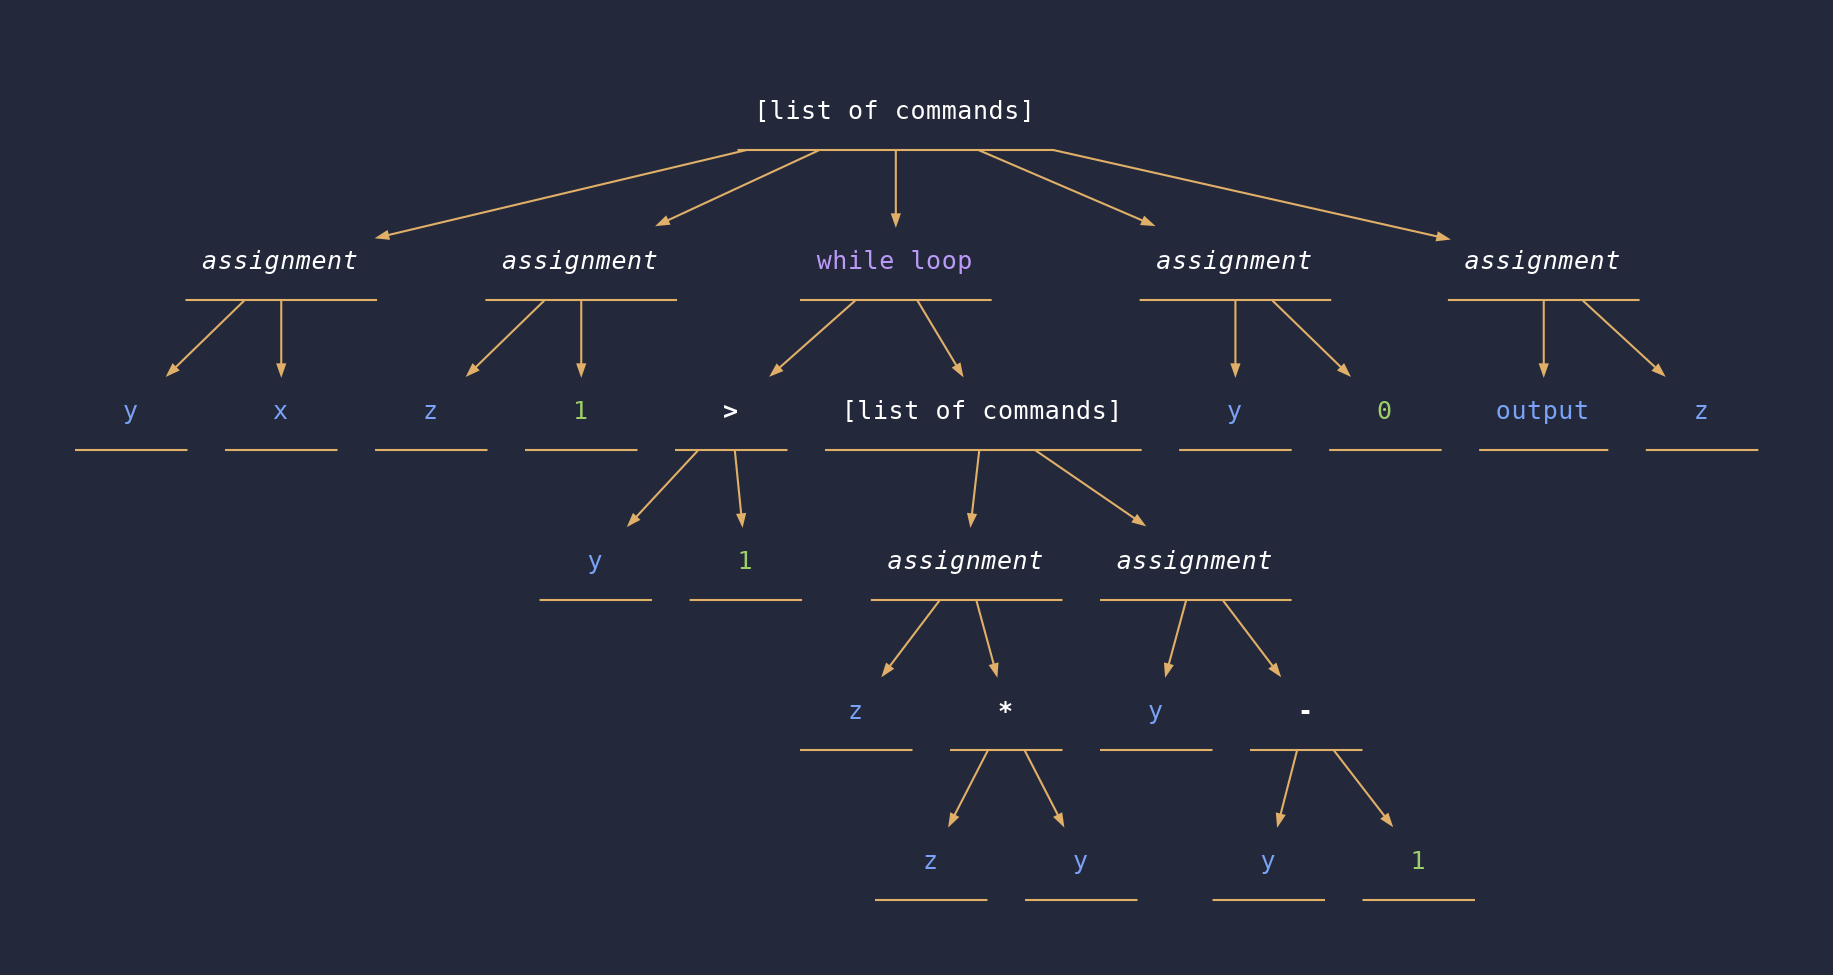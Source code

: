 digraph {
    graph [
        bgcolor="#24283B"
        pad="0.5"
        dpi=300]
    node [
        fontsize=12
        fontcolor="#ffffff"
        color="#E0AF68"
        shape=underline
        fontname="Hack, monospace"]
    edge [
        color="#E0AF68"
        arrowsize=0.5]
    s18x7ffcf2c6f150 [label="[list of commands]"];
    s38x55d1b3f0cb60 [fontname="Hack italic, monospace italic"; label="assignment"];
    s18x55d1b3f0cb60 [fontcolor="#7AA2F7"; label="y"];
    s18x55d1b3f0cb78 [fontcolor="#7AA2F7"; label="x"];
    s38x55d1b3f0cba0 [fontname="Hack italic, monospace italic"; label="assignment"];
    s18x55d1b3f0cba0 [fontcolor="#7AA2F7"; label="z"];
    s10x55d1b3f0cbb8 [fontcolor="#9ECE6A"; label="1"];
    s08x55d1b3f0cbe0 [fontcolor="#BB9AF7"; label="while loop"];
    s10x55d1b3f0c750 [fontname="Hack bold, monospace bold"; label=">"];
    s18x55d1b3f0c500 [fontcolor="#7AA2F7"; label="y"];
    s10x55d1b3f0c520 [fontcolor="#9ECE6A"; label="1"];
    s18x55d1b3f0c768 [label="[list of commands]"];
    s38x55d1b3f0c470 [fontname="Hack italic, monospace italic"; label="assignment"];
    s18x55d1b3f0c470 [fontcolor="#7AA2F7"; label="z"];
    s10x55d1b3f0c488 [fontname="Hack bold, monospace bold"; label="*"];
    s18x55d1b3f0c7b0 [fontcolor="#7AA2F7"; label="z"];
    s18x55d1b3f0c7d0 [fontcolor="#7AA2F7"; label="y"];
    s38x55d1b3f0c4b0 [fontname="Hack italic, monospace italic"; label="assignment"];
    s18x55d1b3f0c4b0 [fontcolor="#7AA2F7"; label="y"];
    s10x55d1b3f0c4c8 [fontname="Hack bold, monospace bold"; label="-"];
    s18x55d1b3f0c2a0 [fontcolor="#7AA2F7"; label="y"];
    s10x55d1b3f0c2c0 [fontcolor="#9ECE6A"; label="1"];
    s38x55d1b3f0cc20 [fontname="Hack italic, monospace italic"; label="assignment"];
    s18x55d1b3f0cc20 [fontcolor="#7AA2F7"; label="y"];
    s10x55d1b3f0cc38 [fontcolor="#9ECE6A"; label="0"];
    s38x55d1b3f0cc60 [fontname="Hack italic, monospace italic"; label="assignment"];
    s18x55d1b3f0cc60 [fontcolor="#7AA2F7"; label="output"];
    s18x55d1b3f0cc78 [fontcolor="#7AA2F7"; label="z"];
    s18x7ffcf2c6f150 -> s38x55d1b3f0cb60;
    s38x55d1b3f0cb60 -> s18x55d1b3f0cb60;
    s38x55d1b3f0cb60 -> s18x55d1b3f0cb78;
    s18x7ffcf2c6f150 -> s38x55d1b3f0cba0;
    s38x55d1b3f0cba0 -> s18x55d1b3f0cba0;
    s38x55d1b3f0cba0 -> s10x55d1b3f0cbb8;
    s18x7ffcf2c6f150 -> s08x55d1b3f0cbe0;
    s08x55d1b3f0cbe0 -> s10x55d1b3f0c750;
    s10x55d1b3f0c750 -> s18x55d1b3f0c500;
    s10x55d1b3f0c750 -> s10x55d1b3f0c520;
    s08x55d1b3f0cbe0 -> s18x55d1b3f0c768;
    s18x55d1b3f0c768 -> s38x55d1b3f0c470;
    s38x55d1b3f0c470 -> s18x55d1b3f0c470;
    s38x55d1b3f0c470 -> s10x55d1b3f0c488;
    s10x55d1b3f0c488 -> s18x55d1b3f0c7b0;
    s10x55d1b3f0c488 -> s18x55d1b3f0c7d0;
    s18x55d1b3f0c768 -> s38x55d1b3f0c4b0;
    s38x55d1b3f0c4b0 -> s18x55d1b3f0c4b0;
    s38x55d1b3f0c4b0 -> s10x55d1b3f0c4c8;
    s10x55d1b3f0c4c8 -> s18x55d1b3f0c2a0;
    s10x55d1b3f0c4c8 -> s10x55d1b3f0c2c0;
    s18x7ffcf2c6f150 -> s38x55d1b3f0cc20;
    s38x55d1b3f0cc20 -> s18x55d1b3f0cc20;
    s38x55d1b3f0cc20 -> s10x55d1b3f0cc38;
    s18x7ffcf2c6f150 -> s38x55d1b3f0cc60;
    s38x55d1b3f0cc60 -> s18x55d1b3f0cc60;
    s38x55d1b3f0cc60 -> s18x55d1b3f0cc78;
}
